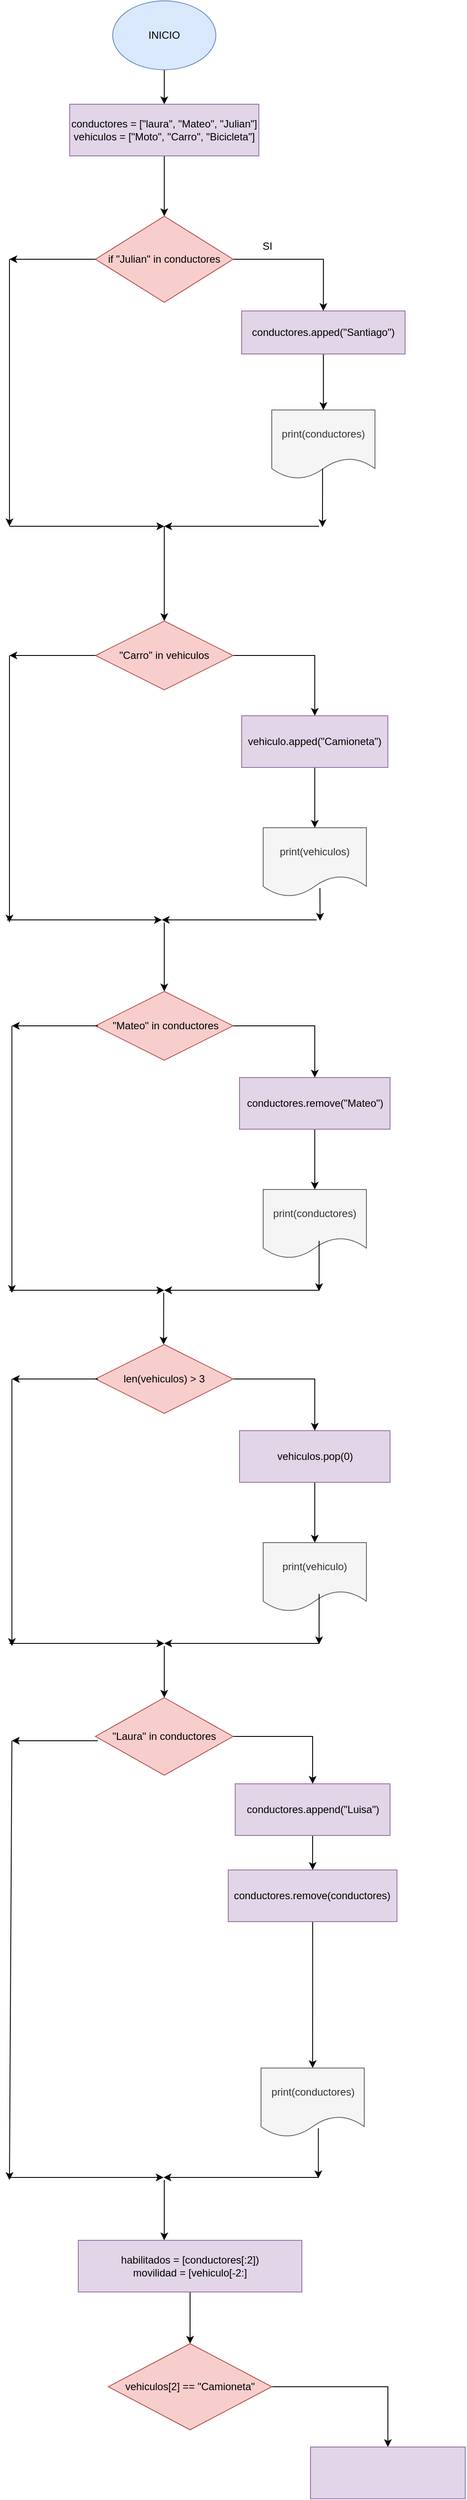 <mxfile version="27.1.6">
  <diagram name="Página-1" id="XcP1zTP52g8gsPwHtesC">
    <mxGraphModel dx="1918" dy="499" grid="1" gridSize="10" guides="1" tooltips="1" connect="1" arrows="1" fold="1" page="1" pageScale="1" pageWidth="827" pageHeight="1169" math="0" shadow="0">
      <root>
        <mxCell id="0" />
        <mxCell id="1" parent="0" />
        <mxCell id="2gUxq2m33LVnY2gEby9D-3" value="" style="edgeStyle=orthogonalEdgeStyle;rounded=0;orthogonalLoop=1;jettySize=auto;html=1;" parent="1" source="2gUxq2m33LVnY2gEby9D-1" target="2gUxq2m33LVnY2gEby9D-2" edge="1">
          <mxGeometry relative="1" as="geometry" />
        </mxCell>
        <mxCell id="2gUxq2m33LVnY2gEby9D-1" value="INICIO" style="ellipse;whiteSpace=wrap;html=1;fillColor=#dae8fc;strokeColor=#6c8ebf;" parent="1" vertex="1">
          <mxGeometry x="110" y="40" width="120" height="80" as="geometry" />
        </mxCell>
        <mxCell id="2gUxq2m33LVnY2gEby9D-5" value="" style="edgeStyle=orthogonalEdgeStyle;rounded=0;orthogonalLoop=1;jettySize=auto;html=1;" parent="1" source="2gUxq2m33LVnY2gEby9D-2" target="2gUxq2m33LVnY2gEby9D-4" edge="1">
          <mxGeometry relative="1" as="geometry" />
        </mxCell>
        <mxCell id="2gUxq2m33LVnY2gEby9D-2" value="conductores = [&quot;laura&quot;, &quot;Mateo&quot;, &quot;Julian&quot;]&lt;div&gt;vehiculos = [&quot;Moto&quot;, &quot;Carro&quot;, &quot;Bicicleta&quot;]&lt;/div&gt;" style="whiteSpace=wrap;html=1;fillColor=#e1d5e7;strokeColor=#9673a6;" parent="1" vertex="1">
          <mxGeometry x="60" y="160" width="220" height="60" as="geometry" />
        </mxCell>
        <mxCell id="2gUxq2m33LVnY2gEby9D-7" value="" style="edgeStyle=orthogonalEdgeStyle;rounded=0;orthogonalLoop=1;jettySize=auto;html=1;" parent="1" source="2gUxq2m33LVnY2gEby9D-4" target="2gUxq2m33LVnY2gEby9D-6" edge="1">
          <mxGeometry relative="1" as="geometry" />
        </mxCell>
        <mxCell id="2gUxq2m33LVnY2gEby9D-4" value="if &quot;Julian&quot; in conductores" style="rhombus;whiteSpace=wrap;html=1;fillColor=#f8cecc;strokeColor=#b85450;" parent="1" vertex="1">
          <mxGeometry x="90" y="290" width="160" height="100" as="geometry" />
        </mxCell>
        <mxCell id="2gUxq2m33LVnY2gEby9D-9" value="" style="edgeStyle=orthogonalEdgeStyle;rounded=0;orthogonalLoop=1;jettySize=auto;html=1;" parent="1" source="2gUxq2m33LVnY2gEby9D-6" target="2gUxq2m33LVnY2gEby9D-8" edge="1">
          <mxGeometry relative="1" as="geometry" />
        </mxCell>
        <mxCell id="2gUxq2m33LVnY2gEby9D-6" value="conductores.apped(&quot;Santiago&quot;)" style="whiteSpace=wrap;html=1;fillColor=#e1d5e7;strokeColor=#9673a6;" parent="1" vertex="1">
          <mxGeometry x="260" y="400" width="190" height="50" as="geometry" />
        </mxCell>
        <mxCell id="2gUxq2m33LVnY2gEby9D-8" value="print(conductores)" style="shape=document;whiteSpace=wrap;html=1;boundedLbl=1;fillColor=#f5f5f5;strokeColor=#666666;fontColor=#333333;" parent="1" vertex="1">
          <mxGeometry x="295" y="515" width="120" height="80" as="geometry" />
        </mxCell>
        <mxCell id="2gUxq2m33LVnY2gEby9D-10" value="SI" style="text;html=1;align=center;verticalAlign=middle;whiteSpace=wrap;rounded=0;" parent="1" vertex="1">
          <mxGeometry x="260" y="310" width="60" height="30" as="geometry" />
        </mxCell>
        <mxCell id="2gUxq2m33LVnY2gEby9D-11" value="" style="endArrow=classic;html=1;rounded=0;exitX=0;exitY=0.5;exitDx=0;exitDy=0;" parent="1" source="2gUxq2m33LVnY2gEby9D-4" edge="1">
          <mxGeometry width="50" height="50" relative="1" as="geometry">
            <mxPoint x="220" y="450" as="sourcePoint" />
            <mxPoint x="-10" y="340" as="targetPoint" />
          </mxGeometry>
        </mxCell>
        <mxCell id="2gUxq2m33LVnY2gEby9D-12" value="" style="endArrow=classic;html=1;rounded=0;" parent="1" edge="1">
          <mxGeometry width="50" height="50" relative="1" as="geometry">
            <mxPoint x="-10" y="340" as="sourcePoint" />
            <mxPoint x="-10" y="650" as="targetPoint" />
          </mxGeometry>
        </mxCell>
        <mxCell id="2gUxq2m33LVnY2gEby9D-13" value="" style="endArrow=classic;html=1;rounded=0;exitX=0.492;exitY=0.85;exitDx=0;exitDy=0;exitPerimeter=0;" parent="1" source="2gUxq2m33LVnY2gEby9D-8" edge="1">
          <mxGeometry width="50" height="50" relative="1" as="geometry">
            <mxPoint x="220" y="450" as="sourcePoint" />
            <mxPoint x="354" y="651" as="targetPoint" />
          </mxGeometry>
        </mxCell>
        <mxCell id="2gUxq2m33LVnY2gEby9D-14" value="" style="endArrow=classic;html=1;rounded=0;" parent="1" edge="1">
          <mxGeometry width="50" height="50" relative="1" as="geometry">
            <mxPoint x="-10" y="650" as="sourcePoint" />
            <mxPoint x="170" y="650" as="targetPoint" />
          </mxGeometry>
        </mxCell>
        <mxCell id="2gUxq2m33LVnY2gEby9D-19" value="" style="edgeStyle=orthogonalEdgeStyle;rounded=0;orthogonalLoop=1;jettySize=auto;html=1;" parent="1" source="2gUxq2m33LVnY2gEby9D-15" target="2gUxq2m33LVnY2gEby9D-18" edge="1">
          <mxGeometry relative="1" as="geometry" />
        </mxCell>
        <mxCell id="2gUxq2m33LVnY2gEby9D-15" value="&quot;Carro&quot; in vehiculos" style="rhombus;whiteSpace=wrap;html=1;fillColor=#f8cecc;strokeColor=#b85450;" parent="1" vertex="1">
          <mxGeometry x="90" y="760" width="160" height="80" as="geometry" />
        </mxCell>
        <mxCell id="2gUxq2m33LVnY2gEby9D-16" value="" style="endArrow=classic;html=1;rounded=0;" parent="1" edge="1">
          <mxGeometry width="50" height="50" relative="1" as="geometry">
            <mxPoint x="350" y="650" as="sourcePoint" />
            <mxPoint x="170" y="650" as="targetPoint" />
          </mxGeometry>
        </mxCell>
        <mxCell id="2gUxq2m33LVnY2gEby9D-17" value="" style="endArrow=classic;html=1;rounded=0;entryX=0.5;entryY=0;entryDx=0;entryDy=0;" parent="1" target="2gUxq2m33LVnY2gEby9D-15" edge="1">
          <mxGeometry width="50" height="50" relative="1" as="geometry">
            <mxPoint x="170" y="650" as="sourcePoint" />
            <mxPoint x="210" y="760" as="targetPoint" />
          </mxGeometry>
        </mxCell>
        <mxCell id="2gUxq2m33LVnY2gEby9D-21" value="" style="edgeStyle=orthogonalEdgeStyle;rounded=0;orthogonalLoop=1;jettySize=auto;html=1;" parent="1" source="2gUxq2m33LVnY2gEby9D-18" target="2gUxq2m33LVnY2gEby9D-20" edge="1">
          <mxGeometry relative="1" as="geometry" />
        </mxCell>
        <mxCell id="2gUxq2m33LVnY2gEby9D-18" value="vehiculo.apped(&quot;Camioneta&quot;)" style="whiteSpace=wrap;html=1;fillColor=#e1d5e7;strokeColor=#9673a6;" parent="1" vertex="1">
          <mxGeometry x="260" y="870" width="170" height="60" as="geometry" />
        </mxCell>
        <mxCell id="2gUxq2m33LVnY2gEby9D-20" value="print(vehiculos)" style="shape=document;whiteSpace=wrap;html=1;boundedLbl=1;fillColor=#f5f5f5;strokeColor=#666666;fontColor=#333333;" parent="1" vertex="1">
          <mxGeometry x="285" y="1000" width="120" height="80" as="geometry" />
        </mxCell>
        <mxCell id="2gUxq2m33LVnY2gEby9D-22" value="" style="endArrow=classic;html=1;rounded=0;exitX=0;exitY=0.5;exitDx=0;exitDy=0;" parent="1" edge="1">
          <mxGeometry width="50" height="50" relative="1" as="geometry">
            <mxPoint x="90" y="800" as="sourcePoint" />
            <mxPoint x="-10" y="800" as="targetPoint" />
          </mxGeometry>
        </mxCell>
        <mxCell id="2gUxq2m33LVnY2gEby9D-23" value="" style="endArrow=classic;html=1;rounded=0;" parent="1" edge="1">
          <mxGeometry width="50" height="50" relative="1" as="geometry">
            <mxPoint x="-10" y="800" as="sourcePoint" />
            <mxPoint x="-10" y="1110" as="targetPoint" />
          </mxGeometry>
        </mxCell>
        <mxCell id="2gUxq2m33LVnY2gEby9D-24" value="" style="endArrow=classic;html=1;rounded=0;" parent="1" edge="1">
          <mxGeometry width="50" height="50" relative="1" as="geometry">
            <mxPoint x="351" y="1070" as="sourcePoint" />
            <mxPoint x="351.17" y="1108" as="targetPoint" />
          </mxGeometry>
        </mxCell>
        <mxCell id="2gUxq2m33LVnY2gEby9D-25" value="" style="endArrow=classic;html=1;rounded=0;" parent="1" edge="1">
          <mxGeometry width="50" height="50" relative="1" as="geometry">
            <mxPoint x="-12.83" y="1107" as="sourcePoint" />
            <mxPoint x="167.17" y="1107" as="targetPoint" />
          </mxGeometry>
        </mxCell>
        <mxCell id="2gUxq2m33LVnY2gEby9D-26" value="" style="endArrow=classic;html=1;rounded=0;" parent="1" edge="1">
          <mxGeometry width="50" height="50" relative="1" as="geometry">
            <mxPoint x="347.17" y="1107" as="sourcePoint" />
            <mxPoint x="167.17" y="1107" as="targetPoint" />
          </mxGeometry>
        </mxCell>
        <mxCell id="2gUxq2m33LVnY2gEby9D-27" value="" style="endArrow=classic;html=1;rounded=0;" parent="1" edge="1">
          <mxGeometry width="50" height="50" relative="1" as="geometry">
            <mxPoint x="170" y="1110" as="sourcePoint" />
            <mxPoint x="170" y="1190" as="targetPoint" />
          </mxGeometry>
        </mxCell>
        <mxCell id="2gUxq2m33LVnY2gEby9D-30" value="" style="edgeStyle=orthogonalEdgeStyle;rounded=0;orthogonalLoop=1;jettySize=auto;html=1;" parent="1" source="2gUxq2m33LVnY2gEby9D-28" target="2gUxq2m33LVnY2gEby9D-29" edge="1">
          <mxGeometry relative="1" as="geometry" />
        </mxCell>
        <mxCell id="2gUxq2m33LVnY2gEby9D-28" value="&amp;nbsp;&quot;Mateo&quot; in conductores" style="rhombus;whiteSpace=wrap;html=1;fillColor=#f8cecc;strokeColor=#b85450;" parent="1" vertex="1">
          <mxGeometry x="90" y="1190" width="160" height="80" as="geometry" />
        </mxCell>
        <mxCell id="2gUxq2m33LVnY2gEby9D-32" value="" style="edgeStyle=orthogonalEdgeStyle;rounded=0;orthogonalLoop=1;jettySize=auto;html=1;" parent="1" source="2gUxq2m33LVnY2gEby9D-29" target="2gUxq2m33LVnY2gEby9D-31" edge="1">
          <mxGeometry relative="1" as="geometry" />
        </mxCell>
        <mxCell id="2gUxq2m33LVnY2gEby9D-29" value="conductores.remove(&quot;Mateo&quot;)" style="whiteSpace=wrap;html=1;fillColor=#e1d5e7;strokeColor=#9673a6;" parent="1" vertex="1">
          <mxGeometry x="257.5" y="1290" width="175" height="60" as="geometry" />
        </mxCell>
        <mxCell id="2gUxq2m33LVnY2gEby9D-31" value="print(conductores)" style="shape=document;whiteSpace=wrap;html=1;boundedLbl=1;fillColor=#f5f5f5;strokeColor=#666666;fontColor=#333333;" parent="1" vertex="1">
          <mxGeometry x="285" y="1420" width="120" height="80" as="geometry" />
        </mxCell>
        <mxCell id="2gUxq2m33LVnY2gEby9D-35" value="" style="endArrow=classic;html=1;rounded=0;exitX=0;exitY=0.5;exitDx=0;exitDy=0;" parent="1" edge="1">
          <mxGeometry width="50" height="50" relative="1" as="geometry">
            <mxPoint x="92.83" y="1230" as="sourcePoint" />
            <mxPoint x="-7.17" y="1230" as="targetPoint" />
          </mxGeometry>
        </mxCell>
        <mxCell id="2gUxq2m33LVnY2gEby9D-36" value="" style="endArrow=classic;html=1;rounded=0;" parent="1" edge="1">
          <mxGeometry width="50" height="50" relative="1" as="geometry">
            <mxPoint x="-7.17" y="1230" as="sourcePoint" />
            <mxPoint x="-7.17" y="1540" as="targetPoint" />
          </mxGeometry>
        </mxCell>
        <mxCell id="2gUxq2m33LVnY2gEby9D-37" value="" style="endArrow=classic;html=1;rounded=0;" parent="1" edge="1">
          <mxGeometry width="50" height="50" relative="1" as="geometry">
            <mxPoint x="-10" y="1537" as="sourcePoint" />
            <mxPoint x="170" y="1537" as="targetPoint" />
          </mxGeometry>
        </mxCell>
        <mxCell id="2gUxq2m33LVnY2gEby9D-38" value="" style="endArrow=classic;html=1;rounded=0;exitX=0.542;exitY=0.746;exitDx=0;exitDy=0;exitPerimeter=0;" parent="1" source="2gUxq2m33LVnY2gEby9D-31" edge="1">
          <mxGeometry width="50" height="50" relative="1" as="geometry">
            <mxPoint x="353.83" y="1500" as="sourcePoint" />
            <mxPoint x="350" y="1538" as="targetPoint" />
          </mxGeometry>
        </mxCell>
        <mxCell id="2gUxq2m33LVnY2gEby9D-39" value="" style="endArrow=classic;html=1;rounded=0;" parent="1" edge="1">
          <mxGeometry width="50" height="50" relative="1" as="geometry">
            <mxPoint x="350" y="1537" as="sourcePoint" />
            <mxPoint x="170" y="1537" as="targetPoint" />
          </mxGeometry>
        </mxCell>
        <mxCell id="2gUxq2m33LVnY2gEby9D-40" value="" style="edgeStyle=orthogonalEdgeStyle;rounded=0;orthogonalLoop=1;jettySize=auto;html=1;" parent="1" source="2gUxq2m33LVnY2gEby9D-41" target="2gUxq2m33LVnY2gEby9D-43" edge="1">
          <mxGeometry relative="1" as="geometry" />
        </mxCell>
        <mxCell id="2gUxq2m33LVnY2gEby9D-41" value="len(vehiculos) &amp;gt; 3" style="rhombus;whiteSpace=wrap;html=1;fillColor=#f8cecc;strokeColor=#b85450;" parent="1" vertex="1">
          <mxGeometry x="90" y="1600" width="160" height="80" as="geometry" />
        </mxCell>
        <mxCell id="2gUxq2m33LVnY2gEby9D-42" value="" style="edgeStyle=orthogonalEdgeStyle;rounded=0;orthogonalLoop=1;jettySize=auto;html=1;" parent="1" source="2gUxq2m33LVnY2gEby9D-43" target="2gUxq2m33LVnY2gEby9D-44" edge="1">
          <mxGeometry relative="1" as="geometry" />
        </mxCell>
        <mxCell id="2gUxq2m33LVnY2gEby9D-43" value="vehiculos.pop(0)" style="whiteSpace=wrap;html=1;fillColor=#e1d5e7;strokeColor=#9673a6;" parent="1" vertex="1">
          <mxGeometry x="257.5" y="1700" width="175" height="60" as="geometry" />
        </mxCell>
        <mxCell id="2gUxq2m33LVnY2gEby9D-44" value="print(vehiculo)" style="shape=document;whiteSpace=wrap;html=1;boundedLbl=1;fillColor=#f5f5f5;strokeColor=#666666;fontColor=#333333;" parent="1" vertex="1">
          <mxGeometry x="285" y="1830" width="120" height="80" as="geometry" />
        </mxCell>
        <mxCell id="2gUxq2m33LVnY2gEby9D-45" value="" style="endArrow=classic;html=1;rounded=0;exitX=0;exitY=0.5;exitDx=0;exitDy=0;" parent="1" edge="1">
          <mxGeometry width="50" height="50" relative="1" as="geometry">
            <mxPoint x="92.83" y="1640" as="sourcePoint" />
            <mxPoint x="-7.17" y="1640" as="targetPoint" />
          </mxGeometry>
        </mxCell>
        <mxCell id="2gUxq2m33LVnY2gEby9D-46" value="" style="endArrow=classic;html=1;rounded=0;" parent="1" edge="1">
          <mxGeometry width="50" height="50" relative="1" as="geometry">
            <mxPoint x="-7.17" y="1640" as="sourcePoint" />
            <mxPoint x="-7.17" y="1950" as="targetPoint" />
          </mxGeometry>
        </mxCell>
        <mxCell id="2gUxq2m33LVnY2gEby9D-47" value="" style="endArrow=classic;html=1;rounded=0;" parent="1" edge="1">
          <mxGeometry width="50" height="50" relative="1" as="geometry">
            <mxPoint x="-10" y="1947" as="sourcePoint" />
            <mxPoint x="170" y="1947" as="targetPoint" />
          </mxGeometry>
        </mxCell>
        <mxCell id="2gUxq2m33LVnY2gEby9D-48" value="" style="endArrow=classic;html=1;rounded=0;exitX=0.542;exitY=0.746;exitDx=0;exitDy=0;exitPerimeter=0;" parent="1" source="2gUxq2m33LVnY2gEby9D-44" edge="1">
          <mxGeometry width="50" height="50" relative="1" as="geometry">
            <mxPoint x="353.83" y="1910" as="sourcePoint" />
            <mxPoint x="350" y="1948" as="targetPoint" />
          </mxGeometry>
        </mxCell>
        <mxCell id="2gUxq2m33LVnY2gEby9D-49" value="" style="endArrow=classic;html=1;rounded=0;" parent="1" edge="1">
          <mxGeometry width="50" height="50" relative="1" as="geometry">
            <mxPoint x="350" y="1947" as="sourcePoint" />
            <mxPoint x="170" y="1947" as="targetPoint" />
          </mxGeometry>
        </mxCell>
        <mxCell id="2gUxq2m33LVnY2gEby9D-50" value="" style="endArrow=classic;html=1;rounded=0;" parent="1" edge="1">
          <mxGeometry width="50" height="50" relative="1" as="geometry">
            <mxPoint x="169.34" y="1540" as="sourcePoint" />
            <mxPoint x="169.17" y="1600" as="targetPoint" />
          </mxGeometry>
        </mxCell>
        <mxCell id="2gUxq2m33LVnY2gEby9D-51" value="" style="endArrow=classic;html=1;rounded=0;" parent="1" edge="1">
          <mxGeometry width="50" height="50" relative="1" as="geometry">
            <mxPoint x="170" y="1950" as="sourcePoint" />
            <mxPoint x="170" y="2010" as="targetPoint" />
          </mxGeometry>
        </mxCell>
        <mxCell id="2gUxq2m33LVnY2gEby9D-55" value="" style="edgeStyle=orthogonalEdgeStyle;rounded=0;orthogonalLoop=1;jettySize=auto;html=1;" parent="1" source="2gUxq2m33LVnY2gEby9D-53" target="2gUxq2m33LVnY2gEby9D-54" edge="1">
          <mxGeometry relative="1" as="geometry" />
        </mxCell>
        <mxCell id="2gUxq2m33LVnY2gEby9D-53" value="&quot;Laura&quot; in conductores" style="rhombus;whiteSpace=wrap;html=1;fillColor=#f8cecc;strokeColor=#b85450;" parent="1" vertex="1">
          <mxGeometry x="90" y="2010" width="160" height="90" as="geometry" />
        </mxCell>
        <mxCell id="2gUxq2m33LVnY2gEby9D-57" value="" style="edgeStyle=orthogonalEdgeStyle;rounded=0;orthogonalLoop=1;jettySize=auto;html=1;" parent="1" source="2gUxq2m33LVnY2gEby9D-54" target="2gUxq2m33LVnY2gEby9D-56" edge="1">
          <mxGeometry relative="1" as="geometry" />
        </mxCell>
        <mxCell id="2gUxq2m33LVnY2gEby9D-54" value="conductores.append(&quot;Luisa&quot;)" style="whiteSpace=wrap;html=1;fillColor=#e1d5e7;strokeColor=#9673a6;" parent="1" vertex="1">
          <mxGeometry x="252.5" y="2110" width="180" height="60" as="geometry" />
        </mxCell>
        <mxCell id="2gUxq2m33LVnY2gEby9D-59" value="" style="edgeStyle=orthogonalEdgeStyle;rounded=0;orthogonalLoop=1;jettySize=auto;html=1;entryX=0.5;entryY=0;entryDx=0;entryDy=0;" parent="1" source="2gUxq2m33LVnY2gEby9D-56" target="2gUxq2m33LVnY2gEby9D-60" edge="1">
          <mxGeometry relative="1" as="geometry">
            <mxPoint x="342.5" y="2310" as="targetPoint" />
          </mxGeometry>
        </mxCell>
        <mxCell id="2gUxq2m33LVnY2gEby9D-56" value="conductores.remove(conductores)" style="whiteSpace=wrap;html=1;fillColor=#e1d5e7;strokeColor=#9673a6;" parent="1" vertex="1">
          <mxGeometry x="244.38" y="2210" width="196.25" height="60" as="geometry" />
        </mxCell>
        <mxCell id="2gUxq2m33LVnY2gEby9D-60" value="print(conductores)" style="shape=document;whiteSpace=wrap;html=1;boundedLbl=1;fillColor=#f5f5f5;strokeColor=#666666;fontColor=#333333;" parent="1" vertex="1">
          <mxGeometry x="282.505" y="2440" width="120" height="80" as="geometry" />
        </mxCell>
        <mxCell id="2gUxq2m33LVnY2gEby9D-62" value="" style="endArrow=classic;html=1;rounded=0;exitX=0;exitY=0.5;exitDx=0;exitDy=0;" parent="1" edge="1">
          <mxGeometry width="50" height="50" relative="1" as="geometry">
            <mxPoint x="92.83" y="2060" as="sourcePoint" />
            <mxPoint x="-7.17" y="2060" as="targetPoint" />
          </mxGeometry>
        </mxCell>
        <mxCell id="2gUxq2m33LVnY2gEby9D-63" value="" style="endArrow=classic;html=1;rounded=0;" parent="1" edge="1">
          <mxGeometry width="50" height="50" relative="1" as="geometry">
            <mxPoint x="-7.17" y="2060" as="sourcePoint" />
            <mxPoint x="-10" y="2570" as="targetPoint" />
          </mxGeometry>
        </mxCell>
        <mxCell id="2gUxq2m33LVnY2gEby9D-65" value="" style="endArrow=classic;html=1;rounded=0;" parent="1" edge="1">
          <mxGeometry width="50" height="50" relative="1" as="geometry">
            <mxPoint x="-10.83" y="2567" as="sourcePoint" />
            <mxPoint x="169.17" y="2567" as="targetPoint" />
          </mxGeometry>
        </mxCell>
        <mxCell id="2gUxq2m33LVnY2gEby9D-66" value="" style="endArrow=classic;html=1;rounded=0;exitX=0.542;exitY=0.746;exitDx=0;exitDy=0;exitPerimeter=0;" parent="1" edge="1">
          <mxGeometry width="50" height="50" relative="1" as="geometry">
            <mxPoint x="349.17" y="2510" as="sourcePoint" />
            <mxPoint x="349.17" y="2568" as="targetPoint" />
          </mxGeometry>
        </mxCell>
        <mxCell id="2gUxq2m33LVnY2gEby9D-67" value="" style="endArrow=classic;html=1;rounded=0;" parent="1" edge="1">
          <mxGeometry width="50" height="50" relative="1" as="geometry">
            <mxPoint x="349.17" y="2567" as="sourcePoint" />
            <mxPoint x="169.17" y="2567" as="targetPoint" />
          </mxGeometry>
        </mxCell>
        <mxCell id="2gUxq2m33LVnY2gEby9D-68" value="" style="endArrow=classic;html=1;rounded=0;" parent="1" edge="1">
          <mxGeometry width="50" height="50" relative="1" as="geometry">
            <mxPoint x="170" y="2570" as="sourcePoint" />
            <mxPoint x="170" y="2640" as="targetPoint" />
          </mxGeometry>
        </mxCell>
        <mxCell id="2gUxq2m33LVnY2gEby9D-71" value="" style="edgeStyle=orthogonalEdgeStyle;rounded=0;orthogonalLoop=1;jettySize=auto;html=1;" parent="1" source="2gUxq2m33LVnY2gEby9D-69" target="2gUxq2m33LVnY2gEby9D-70" edge="1">
          <mxGeometry relative="1" as="geometry" />
        </mxCell>
        <mxCell id="2gUxq2m33LVnY2gEby9D-69" value="habilitados = [conductores[:2])&lt;div&gt;movilidad = [vehiculo[-2:]&lt;/div&gt;" style="rounded=0;whiteSpace=wrap;html=1;fillColor=#e1d5e7;strokeColor=#9673a6;" parent="1" vertex="1">
          <mxGeometry x="70" y="2640" width="260" height="60" as="geometry" />
        </mxCell>
        <mxCell id="2gUxq2m33LVnY2gEby9D-73" value="" style="edgeStyle=orthogonalEdgeStyle;rounded=0;orthogonalLoop=1;jettySize=auto;html=1;" parent="1" source="2gUxq2m33LVnY2gEby9D-70" target="2gUxq2m33LVnY2gEby9D-72" edge="1">
          <mxGeometry relative="1" as="geometry" />
        </mxCell>
        <mxCell id="2gUxq2m33LVnY2gEby9D-70" value="vehiculos[2] == &quot;Camioneta&quot;" style="rhombus;whiteSpace=wrap;html=1;fillColor=#f8cecc;strokeColor=#b85450;rounded=0;" parent="1" vertex="1">
          <mxGeometry x="105" y="2760" width="190" height="100" as="geometry" />
        </mxCell>
        <mxCell id="2gUxq2m33LVnY2gEby9D-72" value="" style="whiteSpace=wrap;html=1;fillColor=#e1d5e7;strokeColor=#9673a6;rounded=0;" parent="1" vertex="1">
          <mxGeometry x="340" y="2880" width="180" height="60" as="geometry" />
        </mxCell>
      </root>
    </mxGraphModel>
  </diagram>
</mxfile>
